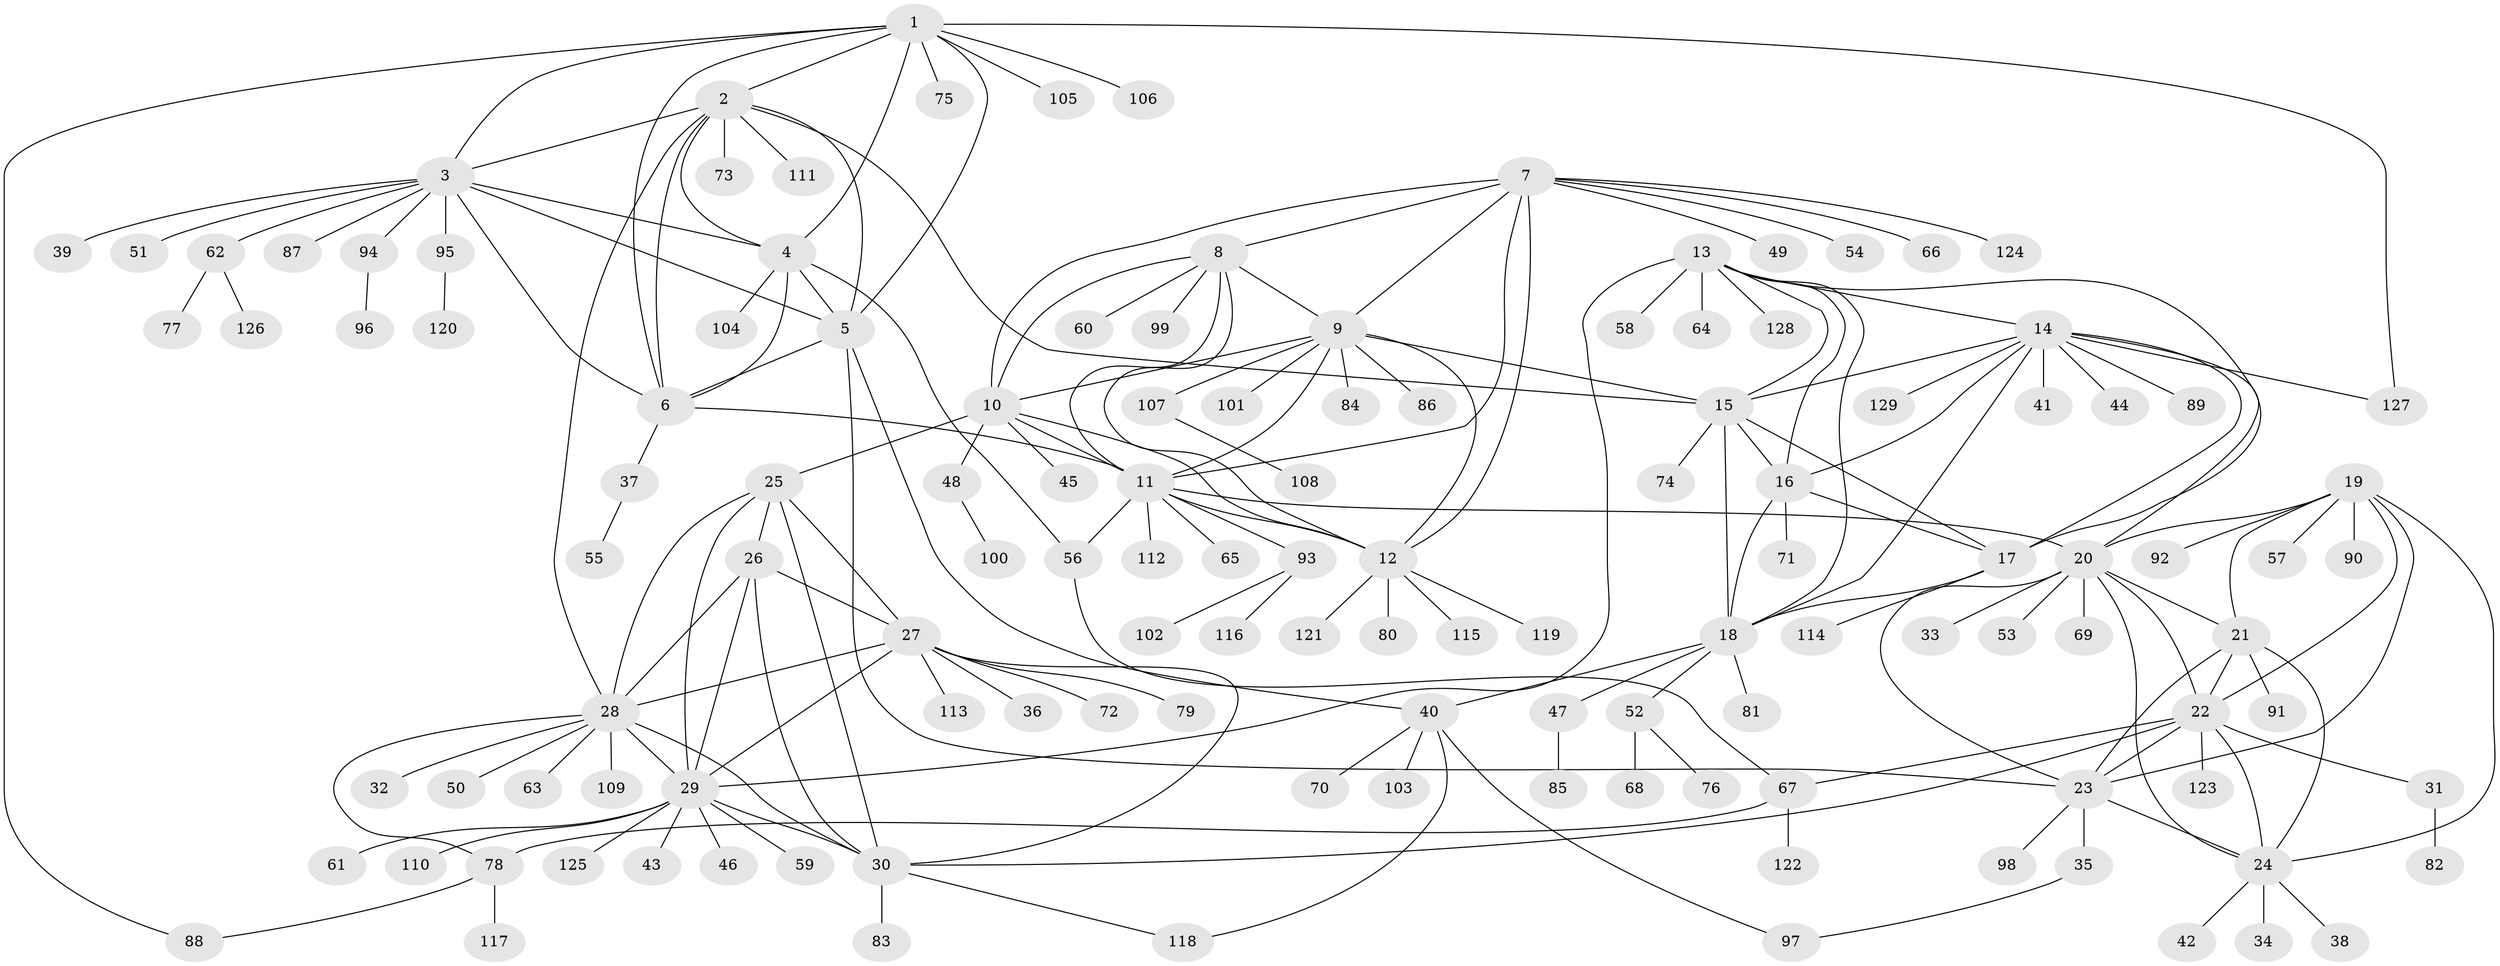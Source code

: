 // coarse degree distribution, {13: 0.0196078431372549, 7: 0.0392156862745098, 5: 0.058823529411764705, 6: 0.0392156862745098, 3: 0.058823529411764705, 8: 0.058823529411764705, 9: 0.0196078431372549, 4: 0.0196078431372549, 1: 0.6666666666666666, 2: 0.0196078431372549}
// Generated by graph-tools (version 1.1) at 2025/19/03/04/25 18:19:41]
// undirected, 129 vertices, 192 edges
graph export_dot {
graph [start="1"]
  node [color=gray90,style=filled];
  1;
  2;
  3;
  4;
  5;
  6;
  7;
  8;
  9;
  10;
  11;
  12;
  13;
  14;
  15;
  16;
  17;
  18;
  19;
  20;
  21;
  22;
  23;
  24;
  25;
  26;
  27;
  28;
  29;
  30;
  31;
  32;
  33;
  34;
  35;
  36;
  37;
  38;
  39;
  40;
  41;
  42;
  43;
  44;
  45;
  46;
  47;
  48;
  49;
  50;
  51;
  52;
  53;
  54;
  55;
  56;
  57;
  58;
  59;
  60;
  61;
  62;
  63;
  64;
  65;
  66;
  67;
  68;
  69;
  70;
  71;
  72;
  73;
  74;
  75;
  76;
  77;
  78;
  79;
  80;
  81;
  82;
  83;
  84;
  85;
  86;
  87;
  88;
  89;
  90;
  91;
  92;
  93;
  94;
  95;
  96;
  97;
  98;
  99;
  100;
  101;
  102;
  103;
  104;
  105;
  106;
  107;
  108;
  109;
  110;
  111;
  112;
  113;
  114;
  115;
  116;
  117;
  118;
  119;
  120;
  121;
  122;
  123;
  124;
  125;
  126;
  127;
  128;
  129;
  1 -- 2;
  1 -- 3;
  1 -- 4;
  1 -- 5;
  1 -- 6;
  1 -- 75;
  1 -- 88;
  1 -- 105;
  1 -- 106;
  1 -- 127;
  2 -- 3;
  2 -- 4;
  2 -- 5;
  2 -- 6;
  2 -- 15;
  2 -- 28;
  2 -- 73;
  2 -- 111;
  3 -- 4;
  3 -- 5;
  3 -- 6;
  3 -- 39;
  3 -- 51;
  3 -- 62;
  3 -- 87;
  3 -- 94;
  3 -- 95;
  4 -- 5;
  4 -- 6;
  4 -- 56;
  4 -- 104;
  5 -- 6;
  5 -- 23;
  5 -- 40;
  6 -- 11;
  6 -- 37;
  7 -- 8;
  7 -- 9;
  7 -- 10;
  7 -- 11;
  7 -- 12;
  7 -- 49;
  7 -- 54;
  7 -- 66;
  7 -- 124;
  8 -- 9;
  8 -- 10;
  8 -- 11;
  8 -- 12;
  8 -- 60;
  8 -- 99;
  9 -- 10;
  9 -- 11;
  9 -- 12;
  9 -- 15;
  9 -- 84;
  9 -- 86;
  9 -- 101;
  9 -- 107;
  10 -- 11;
  10 -- 12;
  10 -- 25;
  10 -- 45;
  10 -- 48;
  11 -- 12;
  11 -- 20;
  11 -- 56;
  11 -- 65;
  11 -- 93;
  11 -- 112;
  12 -- 80;
  12 -- 115;
  12 -- 119;
  12 -- 121;
  13 -- 14;
  13 -- 15;
  13 -- 16;
  13 -- 17;
  13 -- 18;
  13 -- 29;
  13 -- 58;
  13 -- 64;
  13 -- 128;
  14 -- 15;
  14 -- 16;
  14 -- 17;
  14 -- 18;
  14 -- 20;
  14 -- 41;
  14 -- 44;
  14 -- 89;
  14 -- 127;
  14 -- 129;
  15 -- 16;
  15 -- 17;
  15 -- 18;
  15 -- 74;
  16 -- 17;
  16 -- 18;
  16 -- 71;
  17 -- 18;
  17 -- 114;
  18 -- 40;
  18 -- 47;
  18 -- 52;
  18 -- 81;
  19 -- 20;
  19 -- 21;
  19 -- 22;
  19 -- 23;
  19 -- 24;
  19 -- 57;
  19 -- 90;
  19 -- 92;
  20 -- 21;
  20 -- 22;
  20 -- 23;
  20 -- 24;
  20 -- 33;
  20 -- 53;
  20 -- 69;
  21 -- 22;
  21 -- 23;
  21 -- 24;
  21 -- 91;
  22 -- 23;
  22 -- 24;
  22 -- 30;
  22 -- 31;
  22 -- 67;
  22 -- 123;
  23 -- 24;
  23 -- 35;
  23 -- 98;
  24 -- 34;
  24 -- 38;
  24 -- 42;
  25 -- 26;
  25 -- 27;
  25 -- 28;
  25 -- 29;
  25 -- 30;
  26 -- 27;
  26 -- 28;
  26 -- 29;
  26 -- 30;
  27 -- 28;
  27 -- 29;
  27 -- 30;
  27 -- 36;
  27 -- 72;
  27 -- 79;
  27 -- 113;
  28 -- 29;
  28 -- 30;
  28 -- 32;
  28 -- 50;
  28 -- 63;
  28 -- 78;
  28 -- 109;
  29 -- 30;
  29 -- 43;
  29 -- 46;
  29 -- 59;
  29 -- 61;
  29 -- 110;
  29 -- 125;
  30 -- 83;
  30 -- 118;
  31 -- 82;
  35 -- 97;
  37 -- 55;
  40 -- 70;
  40 -- 97;
  40 -- 103;
  40 -- 118;
  47 -- 85;
  48 -- 100;
  52 -- 68;
  52 -- 76;
  56 -- 67;
  62 -- 77;
  62 -- 126;
  67 -- 78;
  67 -- 122;
  78 -- 88;
  78 -- 117;
  93 -- 102;
  93 -- 116;
  94 -- 96;
  95 -- 120;
  107 -- 108;
}
